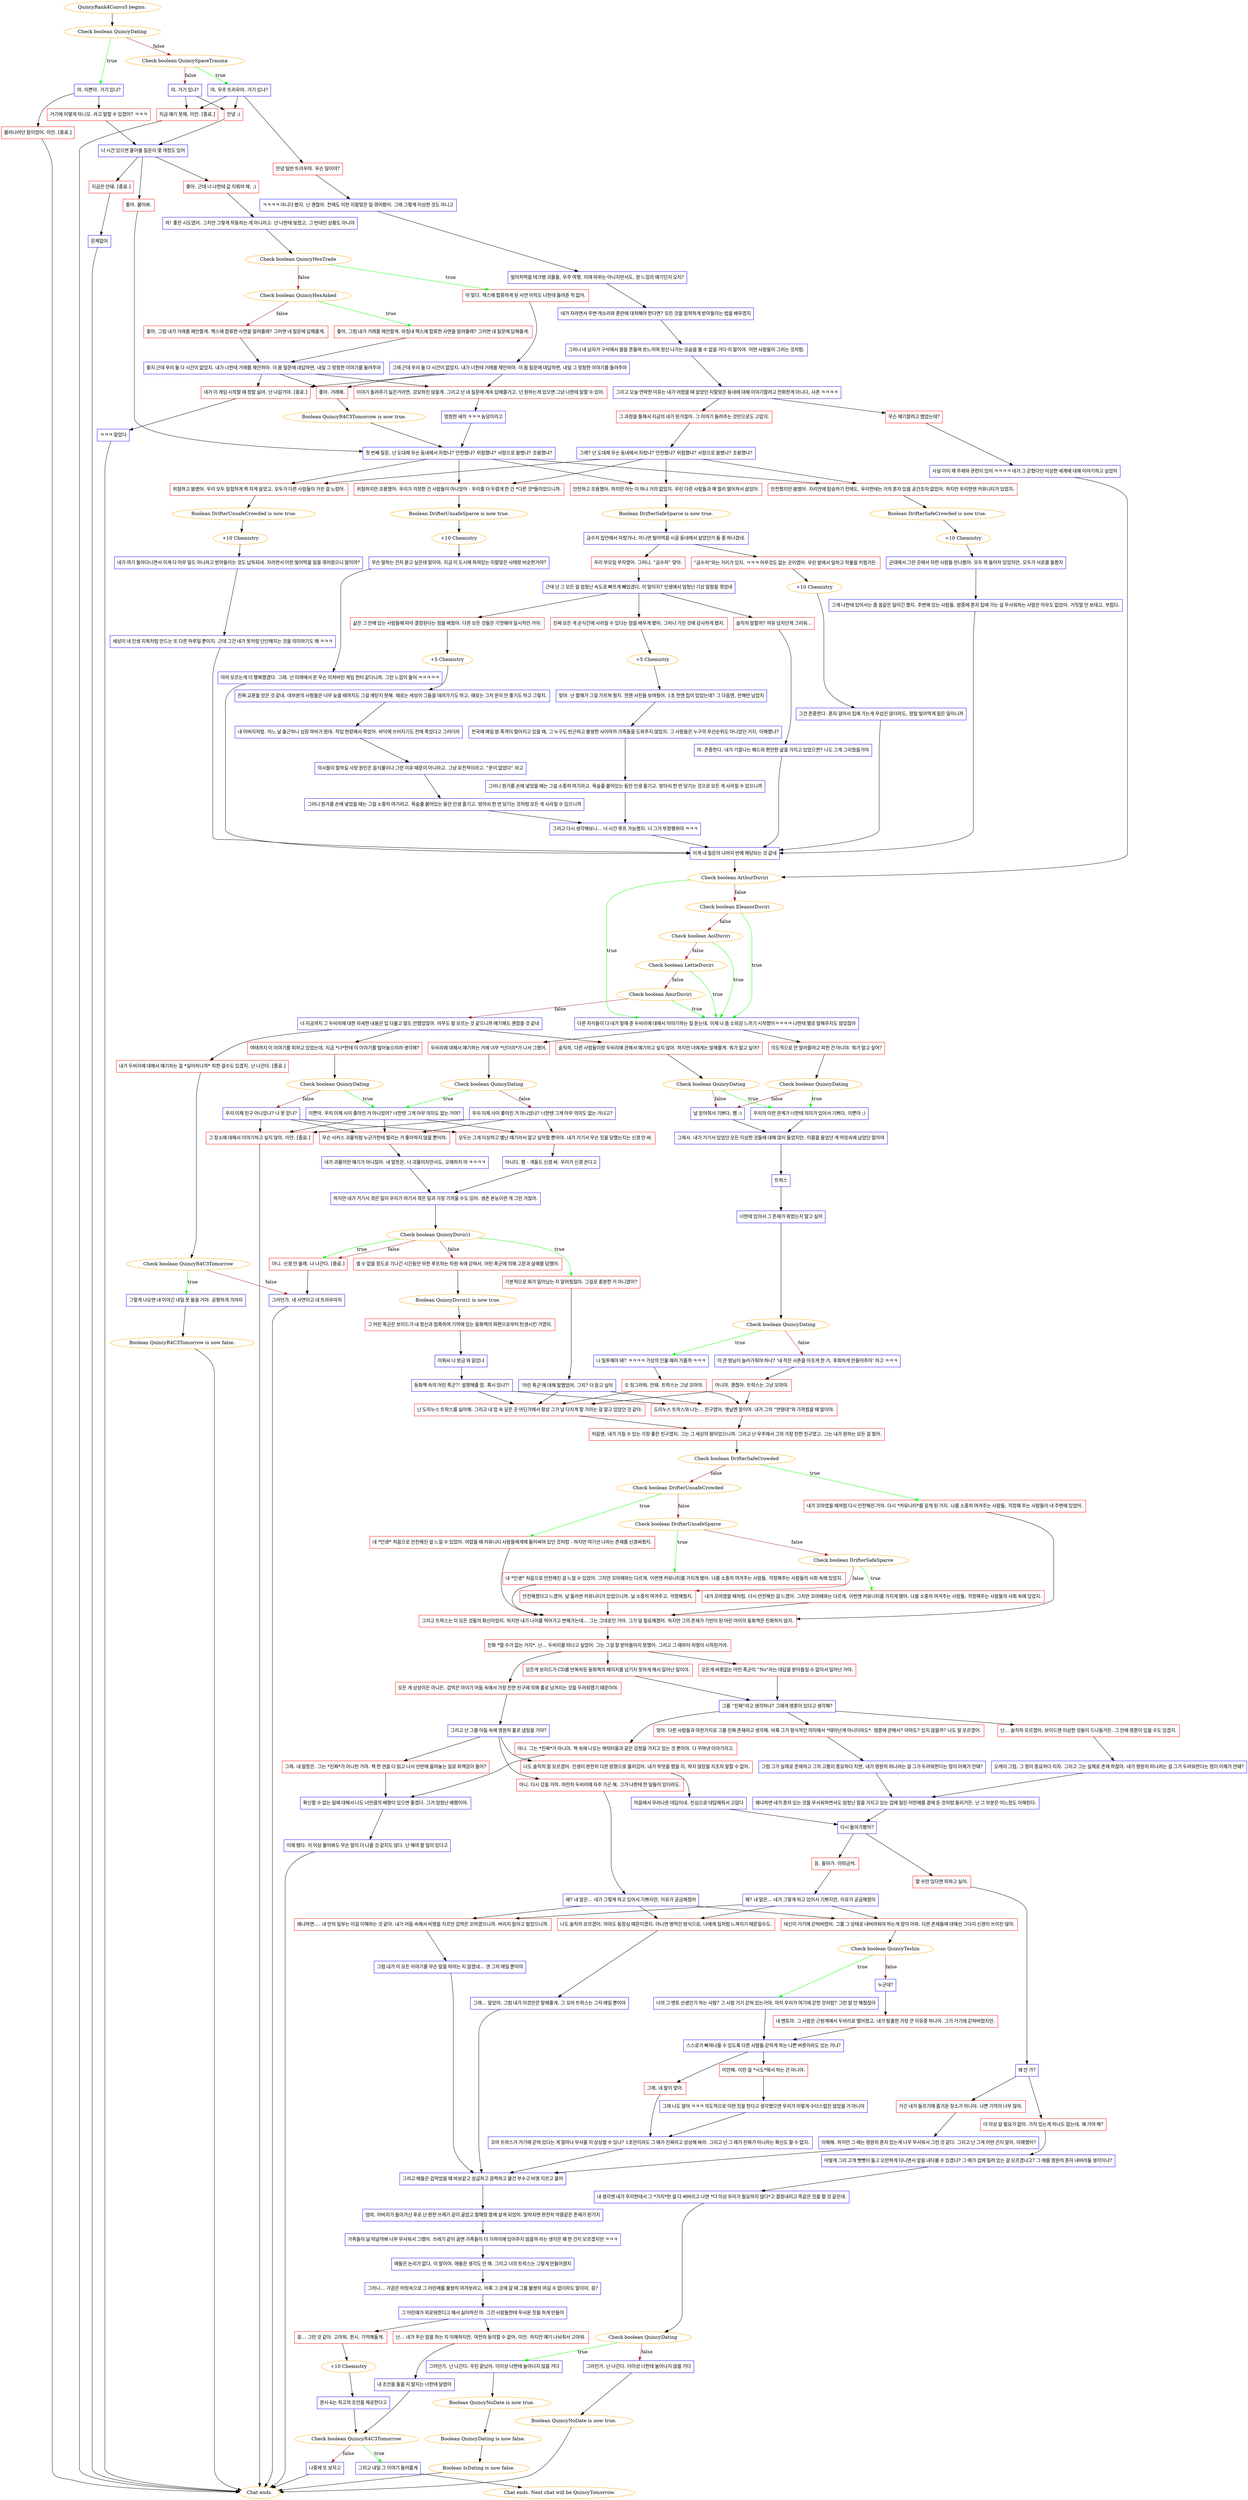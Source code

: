 digraph {
	"QuincyRank4Convo3 begins." [color=orange];
		"QuincyRank4Convo3 begins." -> j552943725;
	j552943725 [label="Check boolean QuincyDating",color=orange];
		j552943725 -> j2969725881 [label=true,color=green];
		j552943725 -> j3004499405 [label=false,color=brown];
	j2969725881 [label="야, 이쁜아. 거기 있냐?",shape=box,color=blue];
		j2969725881 -> j3580847845;
		j2969725881 -> j3894640756;
	j3004499405 [label="Check boolean QuincySpaceTrauma",color=orange];
		j3004499405 -> j3721030658 [label=true,color=green];
		j3004499405 -> j529078198 [label=false,color=brown];
	j3580847845 [label="거기에 어떻게 아니오. 라고 말할 수 있겠어? ㅋㅋㅋ",shape=box,color=red];
		j3580847845 -> j2416683338;
	j3894640756 [label="물러나려던 참이었어, 미안. [종료.]",shape=box,color=red];
		j3894640756 -> "Chat ends.";
	j3721030658 [label="야, 우주 트라우마. 거기 있냐?",shape=box,color=blue];
		j3721030658 -> j2670595652;
		j3721030658 -> j881819377;
		j3721030658 -> j730011504;
	j529078198 [label="야, 거기 있냐?",shape=box,color=blue];
		j529078198 -> j881819377;
		j529078198 -> j730011504;
	j2416683338 [label="너 시간 있으면 물어볼 질문이 몇 개정도 있어",shape=box,color=blue];
		j2416683338 -> j2404154762;
		j2416683338 -> j2220051958;
		j2416683338 -> j1495421202;
	"Chat ends." [color=orange];
	j2670595652 [label="안녕 일반 트라우마. 무슨 일이야?",shape=box,color=red];
		j2670595652 -> j4164279083;
	j881819377 [label="안녕 :)",shape=box,color=red];
		j881819377 -> j2416683338;
	j730011504 [label="지금 얘기 못해, 미안. [종료.]",shape=box,color=red];
		j730011504 -> "Chat ends.";
	j2404154762 [label="좋아. 물어봐.",shape=box,color=red];
		j2404154762 -> j3300539967;
	j2220051958 [label="좋아, 근데 너 나한테 값 치뤄야 해. ;)",shape=box,color=red];
		j2220051958 -> j1280945944;
	j1495421202 [label="지금은 안돼. [종료.]",shape=box,color=red];
		j1495421202 -> j900600219;
	j4164279083 [label="ㅋㅋㅋㅋ 아니다 봤지. 난 괜찮아. 전에도 이런 지랄맞은 일 겪어봤어. 그래 그렇게 이상한 것도 아니고",shape=box,color=blue];
		j4164279083 -> j3751012787;
	j3300539967 [label="첫 번째 질문, 넌 도대체 무슨 동네에서 자랐냐? 안전했냐? 위험했냐? 사람으로 붐볐냐? 조용했냐?",shape=box,color=blue];
		j3300539967 -> j2361999104;
		j3300539967 -> j181741777;
		j3300539967 -> j1785656512;
		j3300539967 -> j2372025194;
	j1280945944 [label="하! 좋은 시도였어. 그치만 그렇게 작동하는 게 아니라고. 넌 나한테 빚졌고, 그 반대인 상황도 아니야",shape=box,color=blue];
		j1280945944 -> j3869748579;
	j900600219 [label="문제없어",shape=box,color=blue];
		j900600219 -> "Chat ends.";
	j3751012787 [label="빌어처먹을 테크병 괴물들, 우주 여행, 미래 따위는 아니지만서도, 뭔 느낌의 얘기인지 오지?",shape=box,color=blue];
		j3751012787 -> j1509706776;
	j2361999104 [label="안전했지만 붐볐어. 자리만에 탑승하기 전에도, 우리한테는 거의 혼자 있을 공간조차 없었어. 하지만 우리한텐 커뮤니티가 있었지.",shape=box,color=red];
		j2361999104 -> j2843000806;
	j181741777 [label="위험하고 붐볐어. 우리 모두 밀접하게 꽉 차게 살았고, 모두가 다른 사람들이 가진 걸 노렸어.",shape=box,color=red];
		j181741777 -> j2083765258;
	j1785656512 [label="위험하지만 조용했어. 우리가 걱정한 건 사람들이 아니었어 - 우리를 더 두렵게 한 건 *다른 것*들이었으니까.",shape=box,color=red];
		j1785656512 -> j437343372;
	j2372025194 [label="안전하고 조용했어. 하지만 아는 이 하나 거의 없었지. 우린 다른 사람들과 꽤 멀리 떨어져서 살았어.",shape=box,color=red];
		j2372025194 -> j2167565183;
	j3869748579 [label="Check boolean QuincyHexTrade",color=orange];
		j3869748579 -> j2815966984 [label=true,color=green];
		j3869748579 -> j4011176701 [label=false,color=brown];
	j1509706776 [label="네가 자라면서 주변 개소리와 혼란에 대처해야 한다면? 모든 것을 침착하게 받아들이는 법을 배우겠지",shape=box,color=blue];
		j1509706776 -> j2519927551;
	j2843000806 [label="Boolean DrifterSafeCrowded is now true.",color=orange];
		j2843000806 -> j3645843838;
	j2083765258 [label="Boolean DrifterUnsafeCrowded is now true.",color=orange];
		j2083765258 -> j163794905;
	j437343372 [label="Boolean DrifterUnsafeSparce is now true.",color=orange];
		j437343372 -> j3119944265;
	j2167565183 [label="Boolean DrifterSafeSparce is now true.",color=orange];
		j2167565183 -> j331859702;
	j2815966984 [label="아 맞다. 헥스에 합류하게 된 사연 아직도 나한테 들려준 적 없어.",shape=box,color=red];
		j2815966984 -> j495704449;
	j4011176701 [label="Check boolean QuincyHexAsked",color=orange];
		j4011176701 -> j3103743128 [label=true,color=green];
		j4011176701 -> j3564187678 [label=false,color=brown];
	j2519927551 [label="그러니 네 남자가 구석에서 몸을 흔들며 흐느끼며 정신 나가는 모습을 볼 수 없을 거다 이 말이야. 어떤 사람들이 그러는 것처럼.",shape=box,color=blue];
		j2519927551 -> j4263116050;
	j3645843838 [label="+10 Chemistry",color=orange];
		j3645843838 -> j634389663;
	j163794905 [label="+10 Chemistry",color=orange];
		j163794905 -> j4051427348;
	j3119944265 [label="+10 Chemistry",color=orange];
		j3119944265 -> j2224159301;
	j331859702 [label="금수저 집안에서 자랐거나, 아니면 빌어먹을 시골 동네에서 살았던가 둘 중 하나겠네.",shape=box,color=blue];
		j331859702 -> j3205435137;
		j331859702 -> j297043280;
	j495704449 [label="그래 근데 우리 둘 다 시간이 없었지. 내가 너한테 거래를 제안하마. 이 몸 질문에 대답하면, 내일 그 멍청한 이야기를 들려주마",shape=box,color=blue];
		j495704449 -> j964570116;
		j495704449 -> j4256938827;
		j495704449 -> j1582437028;
	j3103743128 [label="좋아, 그럼 내가 거래를 제안할게. 마침내 헥스에 합류한 사연을 알려줄래? 그러면 네 질문에 답해줄게.",shape=box,color=red];
		j3103743128 -> j2016862047;
	j3564187678 [label="좋아, 그럼 내가 거래를 제안할게. 헥스에 합류한 사연을 알려줄래? 그러면 네 질문에 답해줄게.",shape=box,color=red];
		j3564187678 -> j2016862047;
	j4263116050 [label="그리고 오늘 연락한 이유는 내가 어렸을 때 살았던 지랄맞은 동네에 대해 이야기할려고 전화한게 아니다, 사촌 ㅋㅋㅋㅋ",shape=box,color=blue];
		j4263116050 -> j3109883672;
		j4263116050 -> j2367334663;
	j634389663 [label="군대에서 그런 곳에서 자란 사람들 만나봤어. 모두 꽉 들어차 있었지만, 모두가 서로를 돌봤지",shape=box,color=blue];
		j634389663 -> j3280186035;
	j4051427348 [label="네가 여기 돌아다니면서 이게 다 아무 일도 아니라고 받아들이는 것도 납득되네. 자라면서 이런 빌어먹을 일을 겪어왔으니 말이야?",shape=box,color=blue];
		j4051427348 -> j1594674688;
	j2224159301 [label="무슨 말하는 건지 묻고 싶은데 말이야, 지금 이 도시에 퍼져있는 지랄맞은 사태랑 비슷한거야?",shape=box,color=blue];
		j2224159301 -> j351931987;
	j3205435137 [label="\"금수저\"와는 거리가 있지. ㅋㅋㅋ 아무것도 없는 곳이였어. 우린 밭에서 일하고 작물을 키웠거든.",shape=box,color=red];
		j3205435137 -> j3813662236;
	j297043280 [label="우리 부모임 부자였어. 그러니. \"금수저\" 맞아.",shape=box,color=red];
		j297043280 -> j3383335726;
	j964570116 [label="좋아. 거래해.",shape=box,color=red];
		j964570116 -> j3415375691;
	j4256938827 [label="이야기 들려주기 싫은거라면, 강요하진 않을게. 그리고 난 네 질문에 계속 답해줄거고, 넌 원하는게 있으면 그냥 나한테 말할 수 있어.",shape=box,color=red];
		j4256938827 -> j1612453223;
	j1582437028 [label="네가 이 게임 시작할 때 정말 싫어. 난 나갈거야. [종료.]",shape=box,color=red];
		j1582437028 -> j2306164103;
	j2016862047 [label="좋지 근데 우리 둘 다 시간이 없었지. 내가 너한테 거래를 제안하마. 이 몸 질문에 대답하면, 내일 그 멍청한 이야기를 들려주마",shape=box,color=blue];
		j2016862047 -> j964570116;
		j2016862047 -> j4256938827;
		j2016862047 -> j1582437028;
	j3109883672 [label="무슨 얘기할려고 했었는데?",shape=box,color=red];
		j3109883672 -> j3186275341;
	j2367334663 [label="그 과정을 통해서 지금의 네가 된거잖아. 그 이야기 들려주는 것만으로도 고맙지.",shape=box,color=red];
		j2367334663 -> j3621720170;
	j3280186035 [label="그게 나한테 있어서는 좀 꿈같은 일이긴 했지. 주변에 있는 사람들, 밤중에 혼자 집에 가는 걸 무서워하는 사람은 아무도 없었어. 거짓말 안 보태고, 부럽다.",shape=box,color=blue];
		j3280186035 -> j2217201785;
	j1594674688 [label="세상이 네 인생 지옥처럼 만드는 또 다른 하루일 뿐이지. 근데 그건 네가 못처럼 단단해지는 것을 의미하기도 해 ㅋㅋㅋ",shape=box,color=blue];
		j1594674688 -> j2217201785;
	j351931987 [label="아마 모르는게 더 행복했겠다. 그래. 넌 미래에서 온 무슨 미쳐버린 게임 헌터 같다니까. 그런 느낌이 들어 ㅋㅋㅋㅋㅋ",shape=box,color=blue];
		j351931987 -> j2217201785;
	j3813662236 [label="+10 Chemistry",color=orange];
		j3813662236 -> j150652249;
	j3383335726 [label="근데 넌 그 모든 걸 엄청난 속도로 빠르게 빼았겼다, 이 말이지? 인생에서 엄청난 기상 알람을 겪었네",shape=box,color=blue];
		j3383335726 -> j1227793700;
		j3383335726 -> j2377794235;
		j3383335726 -> j270867330;
	j3415375691 [label="Boolean QuincyR4C3Tomorrow is now true.",color=orange];
		j3415375691 -> j3300539967;
	j1612453223 [label="멍청한 새끼 ㅋㅋㅋ 농담이라고",shape=box,color=blue];
		j1612453223 -> j3300539967;
	j2306164103 [label="ㅋㅋㅋ 알았다",shape=box,color=blue];
		j2306164103 -> "Chat ends.";
	j3186275341 [label="사실 이미 꽤 주제와 관련이 있어 ㅋㅋㅋㅋ 네가 그 갇혔다던 이상한 세계에 대해 이야기하고 싶었어",shape=box,color=blue];
		j3186275341 -> j3268356592;
	j3621720170 [label="그래? 넌 도대체 무슨 동네에서 자랐냐? 안전했냐? 위험했냐? 사람으로 붐볐냐? 조용했냐?",shape=box,color=blue];
		j3621720170 -> j2361999104;
		j3621720170 -> j181741777;
		j3621720170 -> j1785656512;
		j3621720170 -> j2372025194;
	j2217201785 [label="이게 내 질문의 나머지 반에 해당되는 것 같네",shape=box,color=blue];
		j2217201785 -> j3268356592;
	j150652249 [label="그건 존중한다. 혼자 걸어서 집에 가는게 무섭진 않더라도, 정말 빌어먹게 힘든 일이니까",shape=box,color=blue];
		j150652249 -> j2217201785;
	j1227793700 [label="솔직히 말할까? 여유 넘치던게 그리워...",shape=box,color=red];
		j1227793700 -> j1965789957;
	j2377794235 [label="진짜 모든 게 순식간에 사라질 수 있다는 점을 배우게 됐어. 그러니 가진 것에 감사하게 됐지.",shape=box,color=red];
		j2377794235 -> j1425541414;
	j270867330 [label="삶은 그 안에 있는 사람들에 따라 결정된다는 점을 배웠어. 다른 모든 것들은 기껏해야 일시적인 거야.",shape=box,color=red];
		j270867330 -> j1305508338;
	j3268356592 [label="Check boolean ArthurDuviri",color=orange];
		j3268356592 -> j85103185 [label=true,color=green];
		j3268356592 -> j4104290587 [label=false,color=brown];
	j1965789957 [label="야. 존중한다. 내가 기깔나는 패드와 편안한 삶을 가지고 있었으면? 나도 그게 그리웠을거야",shape=box,color=blue];
		j1965789957 -> j2217201785;
	j1425541414 [label="+5 Chemistry",color=orange];
		j1425541414 -> j3785400054;
	j1305508338 [label="+5 Chemistry",color=orange];
		j1305508338 -> j2695482425;
	j85103185 [label="다른 자식들이 다 네가 말해 준 두비리에 대해서 이야기하는 걸 듣는데, 이제 나 좀 소외감 느끼기 시작했어ㅋㅋㅋㅋ 나한테 별로 말해주지도 않았잖아",shape=box,color=blue];
		j85103185 -> j2966360171;
		j85103185 -> j4280642433;
	j4104290587 [label="Check boolean EleanorDuviri",color=orange];
		j4104290587 -> j85103185 [label=true,color=green];
		j4104290587 -> j481100708 [label=false,color=brown];
	j3785400054 [label="맞아. 난 할매가 그걸 가르쳐 줬지. 전잰 사진들 보여줬어. 1초 전엔 집이 있었는데? 그 다음엔, 잔해만 남았지",shape=box,color=blue];
		j3785400054 -> j1895932277;
	j2695482425 [label="진짜 교훈을 얻은 것 같네. 대부분의 사람들은 너무 늦을 때까지도 그걸 깨닫지 못해. 때로는 세상이 그들을 데려가기도 하고, 떄로는 그저 운이 안 좋기도 하고 그렇지.",shape=box,color=blue];
		j2695482425 -> j4206968523;
	j2966360171 [label="의도적으로 안 알려줄려고 피한 건 아니야. 뭐가 알고 싶어?",shape=box,color=red];
		j2966360171 -> j1049962924;
	j4280642433 [label="두비리에 대해서 얘기하는 거에 너무 *넌더리*가 나서 그랬어.",shape=box,color=red];
		j4280642433 -> j2517674731;
	j481100708 [label="Check boolean AoiDuviri",color=orange];
		j481100708 -> j85103185 [label=true,color=green];
		j481100708 -> j2629651196 [label=false,color=brown];
	j1895932277 [label="전국에 매일 밤 폭격이 떨어지고 있을 때, 그 누구도 빈곤하고 불쌍한 사이마카 가족들을 도와주지 않았지. 그 사람들은 누구의 우선순위도 아니었던 거지, 이해했냐?",shape=box,color=blue];
		j1895932277 -> j1304163907;
	j4206968523 [label="내 아버지처럼. 어느 날 출근하니 심장 마비가 왔대. 작업 현장에서 죽었어. 바닥에 쓰러지기도 전에 죽었다고 그러더라",shape=box,color=blue];
		j4206968523 -> j1720164992;
	j1049962924 [label="Check boolean QuincyDating",color=orange];
		j1049962924 -> j1962907180 [label=true,color=green];
		j1049962924 -> j3345763925 [label=false,color=brown];
	j2517674731 [label="Check boolean QuincyDating",color=orange];
		j2517674731 -> j2964257050 [label=true,color=green];
		j2517674731 -> j3065027252 [label=false,color=brown];
	j2629651196 [label="Check boolean LettieDuviri",color=orange];
		j2629651196 -> j85103185 [label=true,color=green];
		j2629651196 -> j1771238635 [label=false,color=brown];
	j1304163907 [label="그러니 뭔가를 손에 넣었을 때는 그걸 소중히 여기라고. 목숨줄 붙어있는 동안 인생 즐기고. 방아쇠 한 번 당기는 것으로 모든 게 사라질 수 있으니까",shape=box,color=blue];
		j1304163907 -> j3039011303;
	j1720164992 [label="의사들이 말하길 사망 원인은 음식물이나 그런 이유 때문이 아니라고. 그냥 유전적이라고. \"운이 없었다\" 라고",shape=box,color=blue];
		j1720164992 -> j1084028846;
	j1962907180 [label="우리의 이런 관계가 너한테 의미가 있어서 기쁘다, 이쁜아 ;)",shape=box,color=blue];
		j1962907180 -> j1728219378;
	j3345763925 [label="날 믿어줘서 기쁘다, 팸 :)",shape=box,color=blue];
		j3345763925 -> j1728219378;
	j2964257050 [label="이쁜아, 우리 이제 사이 좋아진 거 아니었어? 너한텐 그게 아무 의미도 없는 거야?",shape=box,color=blue];
		j2964257050 -> j1348956594;
		j2964257050 -> j855117190;
		j2964257050 -> j2728956883;
	j3065027252 [label="우리 이제 사이 좋아진 거 아니었냐? 너한텐 그게 아무 의미도 없는 거냐고?",shape=box,color=blue];
		j3065027252 -> j1348956594;
		j3065027252 -> j855117190;
		j3065027252 -> j2728956883;
	j1771238635 [label="Check boolean AmirDuviri",color=orange];
		j1771238635 -> j85103185 [label=true,color=green];
		j1771238635 -> j1916128059 [label=false,color=brown];
	j3039011303 [label="그리고 다시 생각해보니... 너 시간 루프 가능했지. 너 그거 부정행위야 ㅋㅋㅋ",shape=box,color=blue];
		j3039011303 -> j2217201785;
	j1084028846 [label="그러니 뭔가를 손에 넣었을 때는 그걸 소중히 여기라고. 목숨줄 붙어있는 동안 인생 즐기고. 방아쇠 한 번 당기는 것처럼 모든 게 사라질 수 있으니까",shape=box,color=blue];
		j1084028846 -> j3039011303;
	j1728219378 [label="그래서. 내가 거기서 있었던 모든 이상한 것들에 대해 많이 들었지만, 이름을 들었던 게 머릿속에 남았단 말이야",shape=box,color=blue];
		j1728219378 -> j1582138628;
	j1348956594 [label="모두는 그게 이상하고 별난 얘기라서 알고 싶어할 뿐이야. 내가 거기서 무슨 짓을 당했는지는 신경 안 써.",shape=box,color=red];
		j1348956594 -> j177691596;
	j855117190 [label="무슨 서커스 괴물처럼 누군가한테 찔리는 거 좋아하지 않을 뿐이야.",shape=box,color=red];
		j855117190 -> j269798932;
	j2728956883 [label="그 장소에 대해서 이야기하고 싶지 않아, 미안. [종료.]",shape=box,color=red];
		j2728956883 -> "Chat ends.";
	j1916128059 [label="너 지금까지 그 두비리에 대한 자세한 내용은 입 다물고 말도 안했었잖아. 아무도 잘 모르는 것 같으니까 얘기해도 괜찮을 것 같네",shape=box,color=blue];
		j1916128059 -> j3207463409;
		j1916128059 -> j3354266876;
		j1916128059 -> j430616810;
	j1582138628 [label="트락스",shape=box,color=blue];
		j1582138628 -> j17025647;
	j177691596 [label="아니다, 팸 - 걔들도 신경 써. 우리가 신경 쓴다고",shape=box,color=blue];
		j177691596 -> j1263266193;
	j269798932 [label="네가 괴물이란 얘기가 아니잖아. 내 말뜻은, 너 괴물이지만서도, 오해하지 마 ㅋㅋㅋㅋ",shape=box,color=blue];
		j269798932 -> j1263266193;
	j3207463409 [label="솔직히, 다른 사람들이랑 두비리에 관해서 얘기하고 싶지 않아. 하지만 너에게는 말해줄게. 뭐가 알고 싶어?",shape=box,color=red];
		j3207463409 -> j1970620959;
	j3354266876 [label="여태까지 이 이야기를 피하고 있었는데, 지금 *너*한테 이 이야기를 털어놓으리라 생각해?",shape=box,color=red];
		j3354266876 -> j1548335853;
	j430616810 [label="내가 두비리에 대해서 얘기하는 걸 *싫어하니까* 피한 걸수도 있겠지. 난 나간다. [종료.]",shape=box,color=red];
		j430616810 -> j3137933610;
	j17025647 [label="너한테 있어서 그 존재가 뭐였는지 알고 싶어",shape=box,color=blue];
		j17025647 -> j3518307430;
	j1263266193 [label="하지만 네가 거기서 겪은 일이 우리가 여기서 겪은 일과 가장 가까울 수도 있어. 생존 본능이란 게 그런 거잖아.",shape=box,color=blue];
		j1263266193 -> j1065292502;
	j1970620959 [label="Check boolean QuincyDating",color=orange];
		j1970620959 -> j1962907180 [label=true,color=green];
		j1970620959 -> j3345763925 [label=false,color=brown];
	j1548335853 [label="Check boolean QuincyDating",color=orange];
		j1548335853 -> j2964257050 [label=true,color=green];
		j1548335853 -> j3193473090 [label=false,color=brown];
	j3137933610 [label="Check boolean QuincyR4C3Tomorrow",color=orange];
		j3137933610 -> j955651142 [label=true,color=green];
		j3137933610 -> j3517499207 [label=false,color=brown];
	j3518307430 [label="Check boolean QuincyDating",color=orange];
		j3518307430 -> j182141731 [label=true,color=green];
		j3518307430 -> j1292803905 [label=false,color=brown];
	j1065292502 [label="Check boolean QuincyDuviri1",color=orange];
		j1065292502 -> j4151504671 [label=true,color=green];
		j1065292502 -> j3159998393 [label=true,color=green];
		j1065292502 -> j2708578585 [label=false,color=brown];
		j1065292502 -> j3159998393 [label=false,color=brown];
	j3193473090 [label="우리 이제 친구 아니었냐? 나 못 믿냐?",shape=box,color=blue];
		j3193473090 -> j1348956594;
		j3193473090 -> j855117190;
		j3193473090 -> j2728956883;
	j955651142 [label="그렇게 나오면 내 이야긴 내일 못 들을 거야. 공평하게 가야지",shape=box,color=blue];
		j955651142 -> j10984581;
	j3517499207 [label="그러던가, 네 사연이고 네 트라우마지",shape=box,color=blue];
		j3517499207 -> "Chat ends.";
	j182141731 [label="나 질투해야 돼? ㅋㅋㅋㅋ 가상의 인물 패러 가줄까 ㅋㅋㅋ",shape=box,color=blue];
		j182141731 -> j2053077640;
	j1292803905 [label="이 큰 형님이 놀러가줘야 하냐? '내 작은 사촌을 아프게 한 거, 후회하게 만들어주마' 하고 ㅋㅋㅋ",shape=box,color=blue];
		j1292803905 -> j2236309515;
	j4151504671 [label="기본적으로 뭐가 일어났는 지 알려줬잖아. 그걸로 충분한 거 아니였어?",shape=box,color=red];
		j4151504671 -> j4292633827;
	j3159998393 [label="아니. 신경 안 쓸래. 나 나간다. [종료.]",shape=box,color=red];
		j3159998393 -> j3517499207;
	j2708578585 [label="셀 수 없을 정도로 기나긴 시간동안 무한 루프하는 차원 속에 갇혀서, 어린 폭군에 의해 고문과 살해를 당했어.",shape=box,color=red];
		j2708578585 -> j2613638185;
	j10984581 [label="Boolean QuincyR4C3Tomorrow is now false.",color=orange];
		j10984581 -> "Chat ends.";
	j2053077640 [label="오 징그러워, 안돼. 트락스는 그냥 꼬마야.",shape=box,color=red];
		j2053077640 -> j3460263898;
		j2053077640 -> j96923398;
	j2236309515 [label="아니야, 괜찮아. 트락스는 그냥 꼬마야.",shape=box,color=red];
		j2236309515 -> j96923398;
		j2236309515 -> j3460263898;
	j4292633827 [label="'어린 폭군'에 대해 말했었어, 그치? 더 듣고 싶어",shape=box,color=blue];
		j4292633827 -> j96923398;
		j4292633827 -> j3460263898;
	j2613638185 [label="Boolean QuincyDuviri1 is now true.",color=orange];
		j2613638185 -> j1654390914;
	j3460263898 [label="난 도미누스 트락스를 싫어해. 그리고 내 맘 속 깊은 곳 어딘가에서 항상 그가 날 다치게 할 거라는 걸 알고 있었던 것 같아.",shape=box,color=red];
		j3460263898 -> j2288571345;
	j96923398 [label="도미누스 트락스와 나는... 친구였어, 옛날엔 말이야. 내가 그의 \"연령대\"와 가까웠을 때 말이야.",shape=box,color=red];
		j96923398 -> j2288571345;
	j1654390914 [label="그 어린 폭군은 보이드가 내 정신과 접촉하여 기억에 있는 동화책의 파편으로부터 탄생시킨 거였어.",shape=box,color=red];
		j1654390914 -> j2901097250;
	j2288571345 [label="처음엔, 내가 가질 수 있는 가장 좋은 친구였지. 그는 그 세상의 왕이었으니까. 그리고 난 우주에서 그의 가장 친한 친구였고. 그는 내가 원하는 모든 걸 줬어.",shape=box,color=red];
		j2288571345 -> j2662847170;
	j2901097250 [label="이뭐씨 나 방금 뭐 읽었냐",shape=box,color=blue];
		j2901097250 -> j3422598679;
	j2662847170 [label="Check boolean DrifterSafeCrowded",color=orange];
		j2662847170 -> j562807798 [label=true,color=green];
		j2662847170 -> j994130163 [label=false,color=brown];
	j3422598679 [label="동화책 속의 어린 폭군?! 설명해줄 맘, 혹시 있냐?!",shape=box,color=blue];
		j3422598679 -> j96923398;
		j3422598679 -> j3460263898;
	j562807798 [label="내가 꼬마였을 때처럼 다시 안전해진 거야. 다시 *커뮤니티*를 갖게 된 거지. 나를 소중히 여겨주는 사람들, 걱정해 주는 사람들이 내 주변에 있었어.",shape=box,color=red];
		j562807798 -> j4167057039;
	j994130163 [label="Check boolean DrifterUnsafeCrowded",color=orange];
		j994130163 -> j3145410472 [label=true,color=green];
		j994130163 -> j3323227003 [label=false,color=brown];
	j4167057039 [label="그리고 트락스는 이 모든 것들의 화신이었지. 하지만 내가 나이를 먹어가고 변해가는데... 그는 그대로인 거야. 그가 덜 필요해졌어. 하지만 그의 존재가 기반이 된 어린 아이의 동화책은 진화하지 않지.",shape=box,color=red];
		j4167057039 -> j1567092189;
	j3145410472 [label="내 *인생* 처음으로 안전해진 걸 느낄 수 있었어. 어렸을 때 커뮤니티 사람들에게에 둘러싸여 있던 것처럼 - 하지만 여기선 나라는 존재를 신경써줬지.",shape=box,color=red];
		j3145410472 -> j4167057039;
	j3323227003 [label="Check boolean DrifterUnsafeSparce",color=orange];
		j3323227003 -> j1720391178 [label=true,color=green];
		j3323227003 -> j2575966162 [label=false,color=brown];
	j1567092189 [label="진화 *할 수가 없는 거지*. 난... 두비리를 떠나고 싶었어. 그는 그걸 잘 받아들이지 못했어. 그리고 그 때부터 처형이 시작된거야.",shape=box,color=red];
		j1567092189 -> j4206083179;
		j1567092189 -> j3262061903;
		j1567092189 -> j379492518;
	j1720391178 [label="내 *인생* 처음으로 안전해진 걸 느낄 수 있었어. 그치만 꼬마때와는 다르게, 이번엔 커뮤니티를 가지게 됐어. 나를 소중히 여겨주는 사람들, 걱정해주는 사람들의 사회 속에 있었지.",shape=box,color=red];
		j1720391178 -> j4167057039;
	j2575966162 [label="Check boolean DrifterSafeSparce",color=orange];
		j2575966162 -> j1061945416 [label=true,color=green];
		j2575966162 -> j3815202613 [label=false,color=brown];
	j4206083179 [label="모든게 버릇없는 어린 폭군이 \"No\"라는 대답을 받아들일 수 없어서 일어난 거야.",shape=box,color=red];
		j4206083179 -> j3826928548;
	j3262061903 [label="모든게 보이드가 CD를 반복하듯 동화책의 페이지를 넘기지 못하게 해서 일어난 일이야.",shape=box,color=red];
		j3262061903 -> j3826928548;
	j379492518 [label="모든 게 상상이든 아니든, 겁먹은 아이가 어둠 속에서 가장 친한 친구에 의해 홀로 남겨지는 것을 두려워했기 때문이야.",shape=box,color=red];
		j379492518 -> j2424026093;
	j1061945416 [label="내가 꼬마였을 때처럼, 다시 안전해진 걸 느꼈어. 그치만 꼬마때와는 다르게, 이번엔 커뮤니티를 가지게 됐어. 나를 소중히 여겨주는 사람들, 걱정해주는 사람들의 사회 속에 있었지.",shape=box,color=red];
		j1061945416 -> j4167057039;
	j3815202613 [label="안전해졌다고 느꼈어. 날 둘러싼 커뮤니티가 있었으니까. 날 소중히 여겨주고, 걱정해줬지.",shape=box,color=red];
		j3815202613 -> j4167057039;
	j3826928548 [label="그를 \"진짜\"라고 생각하냐? 그에게 영혼이 있다고 생각해?",shape=box,color=blue];
		j3826928548 -> j3952547003;
		j3826928548 -> j3671947011;
		j3826928548 -> j4120039140;
	j2424026093 [label="그리고 넌 그를 어둠 속에 영원히 홀로 냅뒀을 거야?",shape=box,color=blue];
		j2424026093 -> j1078564682;
		j2424026093 -> j1379557435;
		j2424026093 -> j597796526;
	j3952547003 [label="맞아. 다른 사람들과 마찬가지로 그를 진짜 존재라고 생각해. 비록 그가 형식적인 의미에서 *태어난게 아니더라도*. 영혼에 관해서? 아마도? 있지 않을까? 나도 잘 모르겠어.",shape=box,color=red];
		j3952547003 -> j2000397455;
	j3671947011 [label="난... 솔직히 모르겠어. 보이드엔 이상한 것들이 드나들거든. 그 안에 영혼이 있을 수도 있겠지.",shape=box,color=red];
		j3671947011 -> j1168868906;
	j4120039140 [label="아니. 그는 *진짜*가 아니야. 책 속에 나오는 캐릭터들과 같은 감정을 가지고 있는 것 뿐이야. 다 꾸며낸 이야기라고.",shape=box,color=red];
		j4120039140 -> j88006328;
	j1078564682 [label="아니. 다시 갔을 거야. 여전히 두비리에 자주 가곤 해, 그가 나한테 한 일들이 있더라도.",shape=box,color=red];
		j1078564682 -> j4038889968;
	j1379557435 [label="그래. 내 말뜻은. 그는 *진짜*가 아니란 거야. 책 한 권을 다 읽고 나서 선반에 올려놓는 걸로 죄책감이 들어?",shape=box,color=red];
		j1379557435 -> j88006328;
	j597796526 [label="나도 솔직히 잘 모르겠어. 인생이 완전히 다른 방향으로 흘러갔어. 내가 무엇을 했을 지, 하지 않았을 지조차 말할 수 없어.",shape=box,color=red];
		j597796526 -> j4276227941;
	j2000397455 [label="그럼 그가 실제로 존재하고 그의 고통이 중요하다 치면, 네가 영원히 떠나려는 걸 그가 두려워한다는 점이 이해가 안돼?",shape=box,color=blue];
		j2000397455 -> j1513456149;
	j1168868906 [label="오케이 그럼, 그 점이 중요하다 치자. 그리고 그는 실제로 존재 하잖아. 네가 영원히 떠나려는 걸 그가 두려워한다는 점이 이해가 안돼?",shape=box,color=blue];
		j1168868906 -> j1513456149;
	j88006328 [label="확신할 수 없는 일에 대해서 나도 너만큼의 배짱이 있으면 좋겠다. 그거 엄청난 배짱이야.",shape=box,color=blue];
		j88006328 -> j4103571143;
	j4038889968 [label="왜? 내 말은... 네가 그렇게 하고 있어서 기쁘지만, 이유가 궁금해졌어",shape=box,color=blue];
		j4038889968 -> j1588318498;
		j4038889968 -> j2576612346;
		j4038889968 -> j1790068862;
	j4276227941 [label="마음에서 우러나온 대답이네. 진심으로 대답해줘서 고맙다",shape=box,color=blue];
		j4276227941 -> j3298413526;
	j1513456149 [label="왜냐하면 네가 혼자 있는 것을 무서워하면서도 엄청난 힘을 가지고 있는 겁에 질린 어린애를 곁에 둔 것처럼 들리거든. 난 그 부분은 어느정도 이해된다.",shape=box,color=blue];
		j1513456149 -> j3298413526;
	j4103571143 [label="이제 됐다. 이 이상 물어봐도 무슨 말이 더 나올 것 같지도 않다. 난 해야 할 일이 있다고",shape=box,color=blue];
		j4103571143 -> "Chat ends.";
	j1588318498 [label="왜냐하면…. 내 안의 일부는 이걸 이해하는 것 같아. 내가 어둠 속에서 비명을 지르던 겁먹은 꼬마였으니까. 버리지 말라고 빌었으니까.",shape=box,color=red];
		j1588318498 -> j1084274288;
	j2576612346 [label="나도 솔직히 모르겠어. 아마도 동정심 때문이겠지. 아니면 병적인 방식으로, 나에게 집처럼 느껴지기 때문일수도.",shape=box,color=red];
		j2576612346 -> j1871149957;
	j1790068862 [label="테신이 거기에 갇혀버렸어. 그를 그 상태로 내버려둬야 하는게 맘이 아파. 다른 존재들에 대해선 그다지 신경이 쓰이진 않아.",shape=box,color=red];
		j1790068862 -> j2913113973;
	j3298413526 [label="다시 돌아가봤어?",shape=box,color=blue];
		j3298413526 -> j3023499288;
		j3298413526 -> j2612365190;
	j1084274288 [label="그럼 내가 이 모든 이야기를 무슨 말을 하려는 지 알겠네... 걘 그저 애일 뿐이야",shape=box,color=blue];
		j1084274288 -> j2462109638;
	j1871149957 [label="그래... 알았어. 그럼 내가 이것만은 말해줄게. 그 꼬마 트락스는 그저 애일 뿐이야",shape=box,color=blue];
		j1871149957 -> j2462109638;
	j2913113973 [label="Check boolean QuincyTeshin",color=orange];
		j2913113973 -> j4251824606 [label=true,color=green];
		j2913113973 -> j3608674498 [label=false,color=brown];
	j3023499288 [label="응. 돌아가. 이따금씩.",shape=box,color=red];
		j3023499288 -> j2933325679;
	j2612365190 [label="할 수만 있다면 피하고 싶어.",shape=box,color=red];
		j2612365190 -> j1518030682;
	j2462109638 [label="그리고 애들은 겁먹었을 때 바보같고 성급하고 끔찍하고 물건 부수고 비명 지르고 울어",shape=box,color=blue];
		j2462109638 -> j467605842;
	j4251824606 [label="너의 그 멘토 선생인가 하는 사람? 그 사람 거기 갇혀 있는거야, 마치 우리가 여기에 갇힌 것처럼? 그런 말 안 해줬잖아",shape=box,color=blue];
		j4251824606 -> j1024284403;
	j3608674498 [label="누군데?",shape=box,color=blue];
		j3608674498 -> j3815086017;
	j2933325679 [label="왜? 내 말은... 네가 그렇게 하고 있어서 기쁘지만, 이유가 궁금해졌어",shape=box,color=blue];
		j2933325679 -> j1790068862;
		j2933325679 -> j1588318498;
		j2933325679 -> j2576612346;
	j1518030682 [label="왜 안 가?",shape=box,color=blue];
		j1518030682 -> j3174366743;
		j1518030682 -> j4123082647;
	j467605842 [label="엄마, 아버지가 돌아가신 후로 난 완전 쓰레기 같이 굴었고 할매랑 함께 살게 되었어. 말하자면 완전히 악몽같은 존재가 된거지",shape=box,color=blue];
		j467605842 -> j2137482765;
	j1024284403 [label="스스로가 빠져나올 수 있도록 다른 사람들 갇히게 하는 나쁜 버릇이라도 있는 거냐?",shape=box,color=blue];
		j1024284403 -> j739382193;
		j1024284403 -> j750827274;
	j3815086017 [label="내 멘토야. 그 사람은 근원계에서 두비리로 떨어졌고, 내가 탈출한 가장 큰 이유중 하나야. 그가 거기에 갇혀버렸지만.",shape=box,color=red];
		j3815086017 -> j1024284403;
	j3174366743 [label="거긴 내가 들르기에 즐거운 장소가 아니야. 나쁜 기억이 너무 많아.",shape=box,color=red];
		j3174366743 -> j2632050077;
	j4123082647 [label="더 이상 갈 필요가 없어. 가치 있는게 하나도 없는데, 왜 가야 해?",shape=box,color=red];
		j4123082647 -> j356463763;
	j2137482765 [label="가족들이 날 떠날까봐 너무 무서워서 그랬어. 쓰레기 같이 굴면 가족들이 더 가까이에 있어주지 않을까 라는 생각은 왜 한 건지 모르겠지만 ㅋㅋㅋ",shape=box,color=blue];
		j2137482765 -> j821980536;
	j739382193 [label="그래. 네 말이 맞아.",shape=box,color=red];
		j739382193 -> j1235093274;
	j750827274 [label="미안해. 이런 걸 *시도*해서 하는 건 아니야.",shape=box,color=red];
		j750827274 -> j3640617285;
	j2632050077 [label="이해해. 하지만 그 애는 영원히 혼자 있는게 너무 무서워서 그런 것 같다. 그리고 난 그게 어떤 건지 알아, 이해했어?",shape=box,color=blue];
		j2632050077 -> j2462109638;
	j356463763 [label="어떻게 그리 고개 빳빳이 들고 오만하게 다니면서 앞을 내다볼 수 있겠냐? 그 애가 겁에 질려 있는 걸 모르겠냐고? 그 애를 영원히 혼자 내버려둘 생각이냐?",shape=box,color=blue];
		j356463763 -> j1727624906;
	j821980536 [label="애들은 논리가 없다, 이 말이야. 애들은 생각도 안 해. 그리고 너의 트락스는 그렇게 만들어졌지",shape=box,color=blue];
		j821980536 -> j3616718820;
	j1235093274 [label="꼬마 트락스가 거기에 갇혀 있다는 게 얼마나 무서울 지 상상할 수 있냐? 1초만이라도 그 애가 진짜라고 상상해 봐라. 그리고 넌 그 애가 진짜가 아니라는 확신도 할 수 없지.",shape=box,color=blue];
		j1235093274 -> j2462109638;
	j3640617285 [label="그래 나도 알아 ㅋㅋㅋ 의도적으로 이런 짓을 한다고 생각했으면 우리가 이렇게 수다스럽진 않았을 거 아니야",shape=box,color=blue];
		j3640617285 -> j1235093274;
	j1727624906 [label="내 생각엔 네가 우리한테서 그 *가치*란 걸 다 써버리고 나면 *더 이상 우리가 필요하지 않다*고 결정내리고 똑같은 짓을 할 것 같은데.",shape=box,color=blue];
		j1727624906 -> j1234817647;
	j3616718820 [label="그러니... 가끔은 머릿속으로 그 어린애를 불쌍히 여겨보라고, 비록 그 곳에 갈 때 그를 불쌍히 여길 수 없더라도 말이야, 응?",shape=box,color=blue];
		j3616718820 -> j16298382;
	j1234817647 [label="Check boolean QuincyDating",color=orange];
		j1234817647 -> j3909714634 [label=true,color=green];
		j1234817647 -> j695072266 [label=false,color=brown];
	j16298382 [label="그 어린애가 외로워한다고 해서 싫어하진 마. 그건 사람들한테 무서운 짓을 하게 만들어",shape=box,color=blue];
		j16298382 -> j555419777;
		j16298382 -> j110042926;
	j3909714634 [label="그러던가. 난 나간다. 우린 끝났어. 더이상 너한테 놀아나지 않을 거다",shape=box,color=blue];
		j3909714634 -> j3567260245;
	j695072266 [label="그러던가. 난 나간다. 더이상 너한테 놀아나지 않을 거다",shape=box,color=blue];
		j695072266 -> j632329483;
	j555419777 [label="난... 네가 무슨 말을 하는 지 이해하지만, 여전히 동의할 수 없어. 미안. 하지만 얘기 나눠줘서 고마워.",shape=box,color=red];
		j555419777 -> j1221784003;
	j110042926 [label="응... 그런 것 같아. 고마워, 퀸시. 기억해둘게.",shape=box,color=red];
		j110042926 -> j2578399110;
	j3567260245 [label="Boolean QuincyNoDate is now true.",color=orange];
		j3567260245 -> j3990685114;
	j632329483 [label="Boolean QuincyNoDate is now true.",color=orange];
		j632329483 -> "Chat ends.";
	j1221784003 [label="내 조언을 들을 지 말지는 너한테 달렸어",shape=box,color=blue];
		j1221784003 -> j3962651380;
	j2578399110 [label="+10 Chemistry",color=orange];
		j2578399110 -> j1886828753;
	j3990685114 [label="Boolean QuincyDating is now false.",color=orange];
		j3990685114 -> j178902881;
	j3962651380 [label="Check boolean QuincyR4C3Tomorrow",color=orange];
		j3962651380 -> j3936114303 [label=true,color=green];
		j3962651380 -> j391067413 [label=false,color=brown];
	j1886828753 [label="퀸시-k는 최고의 조언을 제공한다고",shape=box,color=blue];
		j1886828753 -> j3962651380;
	j178902881 [label="Boolean IsDating is now false.",color=orange];
		j178902881 -> "Chat ends.";
	j3936114303 [label="그리고 내일 그 이야기 들려줄게",shape=box,color=blue];
		j3936114303 -> "Chat ends. Next chat will be QuincyTomorrow.";
	j391067413 [label="나중에 또 보자고",shape=box,color=blue];
		j391067413 -> "Chat ends.";
	"Chat ends. Next chat will be QuincyTomorrow." [color=orange];
}